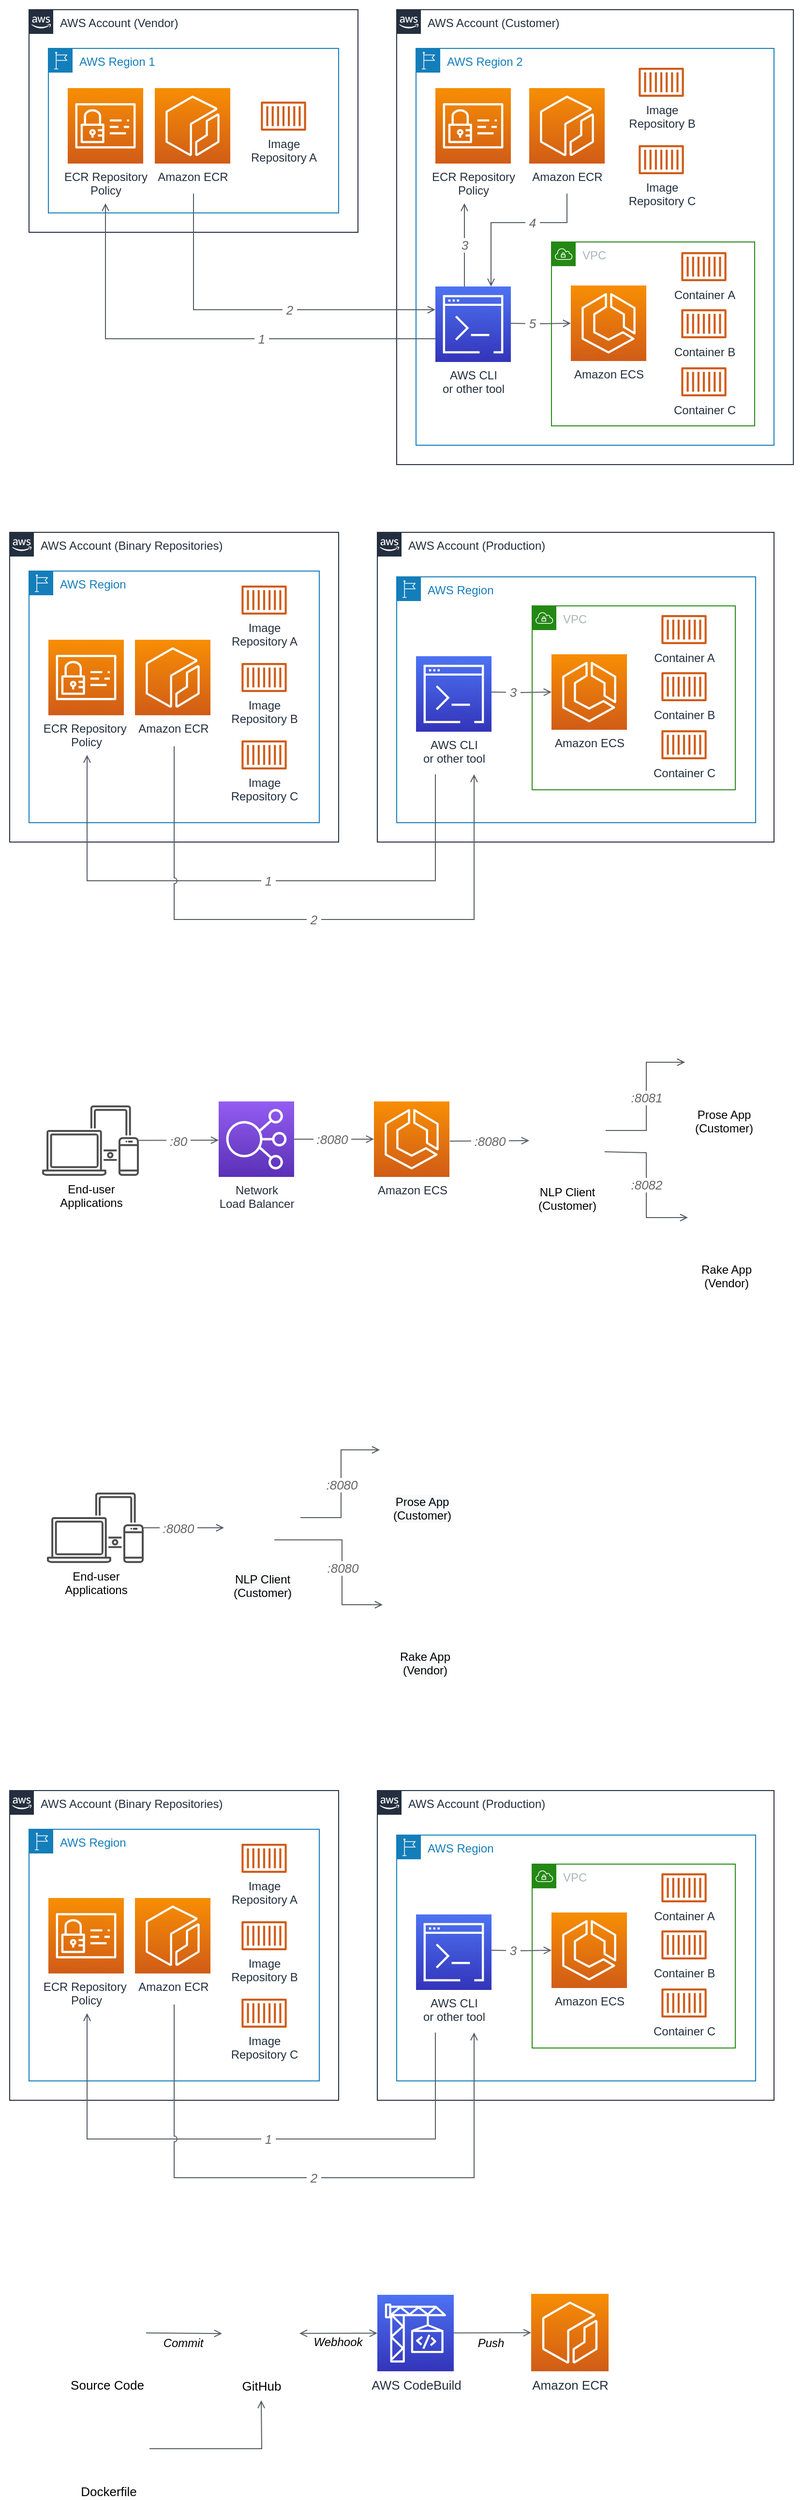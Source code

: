 <mxfile version="12.1.9" type="github" pages="1">
  <diagram id="R_3jS2ZoELMMdS4u4bHU" name="Page-1">
    <mxGraphModel dx="932" dy="609" grid="1" gridSize="10" guides="1" tooltips="1" connect="1" arrows="1" fold="1" page="1" pageScale="1" pageWidth="850" pageHeight="1100" math="0" shadow="0">
      <root>
        <mxCell id="0"/>
        <mxCell id="1" parent="0"/>
        <mxCell id="wGE7x2msAMP5GoDA-X3O-2" value="" style="rounded=0;whiteSpace=wrap;html=1;strokeColor=none;" parent="1" vertex="1">
          <mxGeometry x="54" y="1480" width="441" height="290" as="geometry"/>
        </mxCell>
        <mxCell id="wGE7x2msAMP5GoDA-X3O-16" value="&lt;span style=&quot;background-color: rgb(248 , 249 , 250)&quot;&gt;Prose App&lt;/span&gt;&lt;br style=&quot;padding: 0px ; margin: 0px ; background-color: rgb(248 , 249 , 250)&quot;&gt;&lt;span style=&quot;background-color: rgb(248 , 249 , 250)&quot;&gt;(Customer)&lt;/span&gt;" style="shape=image;html=1;verticalAlign=top;verticalLabelPosition=bottom;labelBackgroundColor=#ffffff;imageAspect=0;aspect=fixed;image=https://cdn4.iconfinder.com/data/icons/logos-and-brands/512/97_Docker_logo_logos-128.png" parent="1" vertex="1">
          <mxGeometry x="400.5" y="1478" width="90" height="90" as="geometry"/>
        </mxCell>
        <mxCell id="wGE7x2msAMP5GoDA-X3O-17" value="&lt;span style=&quot;background-color: rgb(248 , 249 , 250)&quot;&gt;Rake App&lt;/span&gt;&lt;br style=&quot;padding: 0px ; margin: 0px ; background-color: rgb(248 , 249 , 250)&quot;&gt;&lt;span style=&quot;background-color: rgb(248 , 249 , 250)&quot;&gt;(Vendor)&lt;/span&gt;" style="shape=image;html=1;verticalAlign=top;verticalLabelPosition=bottom;labelBackgroundColor=#ffffff;imageAspect=0;aspect=fixed;image=https://cdn4.iconfinder.com/data/icons/logos-and-brands/512/97_Docker_logo_logos-128.png" parent="1" vertex="1">
          <mxGeometry x="403.5" y="1638" width="90" height="90" as="geometry"/>
        </mxCell>
        <mxCell id="CuYU8UTOywDD641evy3M-4" value="" style="rounded=0;whiteSpace=wrap;html=1;strokeColor=none;" parent="1" vertex="1">
          <mxGeometry x="10" y="570" width="810" height="420" as="geometry"/>
        </mxCell>
        <mxCell id="dBPFH3CyM3iplm8_HaV5-1" value="AWS Account (Production)" style="points=[[0,0],[0.25,0],[0.5,0],[0.75,0],[1,0],[1,0.25],[1,0.5],[1,0.75],[1,1],[0.75,1],[0.5,1],[0.25,1],[0,1],[0,0.75],[0,0.5],[0,0.25]];outlineConnect=0;gradientColor=none;html=1;whiteSpace=wrap;fontSize=12;fontStyle=0;shape=mxgraph.aws4.group;grIcon=mxgraph.aws4.group_aws_cloud_alt;strokeColor=#232F3E;fillColor=none;verticalAlign=top;align=left;spacingLeft=30;fontColor=#232F3E;dashed=0;" parent="1" vertex="1">
          <mxGeometry x="400" y="580" width="410" height="320" as="geometry"/>
        </mxCell>
        <mxCell id="FWOFpeMmau_UyYtUf4DY-2" value="AWS Region" style="points=[[0,0],[0.25,0],[0.5,0],[0.75,0],[1,0],[1,0.25],[1,0.5],[1,0.75],[1,1],[0.75,1],[0.5,1],[0.25,1],[0,1],[0,0.75],[0,0.5],[0,0.25]];outlineConnect=0;gradientColor=none;html=1;whiteSpace=wrap;fontSize=12;fontStyle=0;shape=mxgraph.aws4.group;grIcon=mxgraph.aws4.group_region;strokeColor=#147EBA;fillColor=none;verticalAlign=top;align=left;spacingLeft=30;fontColor=#147EBA;dashed=0;" parent="1" vertex="1">
          <mxGeometry x="420" y="626" width="371" height="254" as="geometry"/>
        </mxCell>
        <mxCell id="1mgu3LqUCHgCsa3aqwwW-8" value="" style="rounded=0;whiteSpace=wrap;html=1;strokeColor=none;" parent="1" vertex="1">
          <mxGeometry x="49" y="1080" width="761" height="290" as="geometry"/>
        </mxCell>
        <mxCell id="CuYU8UTOywDD641evy3M-3" value="" style="rounded=0;whiteSpace=wrap;html=1;strokeColor=none;" parent="1" vertex="1">
          <mxGeometry x="30" y="30" width="810" height="490" as="geometry"/>
        </mxCell>
        <mxCell id="dBPFH3CyM3iplm8_HaV5-3" value="AWS Account (Binary Repositories)" style="points=[[0,0],[0.25,0],[0.5,0],[0.75,0],[1,0],[1,0.25],[1,0.5],[1,0.75],[1,1],[0.75,1],[0.5,1],[0.25,1],[0,1],[0,0.75],[0,0.5],[0,0.25]];outlineConnect=0;gradientColor=none;html=1;whiteSpace=wrap;fontSize=12;fontStyle=0;shape=mxgraph.aws4.group;grIcon=mxgraph.aws4.group_aws_cloud_alt;strokeColor=#232F3E;fillColor=none;verticalAlign=top;align=left;spacingLeft=30;fontColor=#232F3E;dashed=0;" parent="1" vertex="1">
          <mxGeometry x="20" y="580" width="340" height="320" as="geometry"/>
        </mxCell>
        <mxCell id="FWOFpeMmau_UyYtUf4DY-1" value="AWS Region" style="points=[[0,0],[0.25,0],[0.5,0],[0.75,0],[1,0],[1,0.25],[1,0.5],[1,0.75],[1,1],[0.75,1],[0.5,1],[0.25,1],[0,1],[0,0.75],[0,0.5],[0,0.25]];outlineConnect=0;gradientColor=none;html=1;whiteSpace=wrap;fontSize=12;fontStyle=0;shape=mxgraph.aws4.group;grIcon=mxgraph.aws4.group_region;strokeColor=#147EBA;fillColor=none;verticalAlign=top;align=left;spacingLeft=30;fontColor=#147EBA;dashed=0;" parent="1" vertex="1">
          <mxGeometry x="40" y="620" width="300" height="260" as="geometry"/>
        </mxCell>
        <mxCell id="owTj0nQ-ClxknzkhUprJ-10" value="AWS Account (Customer)" style="points=[[0,0],[0.25,0],[0.5,0],[0.75,0],[1,0],[1,0.25],[1,0.5],[1,0.75],[1,1],[0.75,1],[0.5,1],[0.25,1],[0,1],[0,0.75],[0,0.5],[0,0.25]];outlineConnect=0;gradientColor=none;html=1;whiteSpace=wrap;fontSize=12;fontStyle=0;shape=mxgraph.aws4.group;grIcon=mxgraph.aws4.group_aws_cloud_alt;strokeColor=#232F3E;fillColor=none;verticalAlign=top;align=left;spacingLeft=30;fontColor=#232F3E;dashed=0;" parent="1" vertex="1">
          <mxGeometry x="420" y="40" width="410" height="470" as="geometry"/>
        </mxCell>
        <mxCell id="owTj0nQ-ClxknzkhUprJ-3" value="AWS Account (Vendor)" style="points=[[0,0],[0.25,0],[0.5,0],[0.75,0],[1,0],[1,0.25],[1,0.5],[1,0.75],[1,1],[0.75,1],[0.5,1],[0.25,1],[0,1],[0,0.75],[0,0.5],[0,0.25]];outlineConnect=0;gradientColor=none;html=1;whiteSpace=wrap;fontSize=12;fontStyle=0;shape=mxgraph.aws4.group;grIcon=mxgraph.aws4.group_aws_cloud_alt;strokeColor=#232F3E;fillColor=none;verticalAlign=top;align=left;spacingLeft=30;fontColor=#232F3E;dashed=0;" parent="1" vertex="1">
          <mxGeometry x="40" y="40" width="340" height="230" as="geometry"/>
        </mxCell>
        <mxCell id="2xBf_S5dhK4KMrF_vTI4-1" value="AWS Region 2" style="points=[[0,0],[0.25,0],[0.5,0],[0.75,0],[1,0],[1,0.25],[1,0.5],[1,0.75],[1,1],[0.75,1],[0.5,1],[0.25,1],[0,1],[0,0.75],[0,0.5],[0,0.25]];outlineConnect=0;gradientColor=none;html=1;whiteSpace=wrap;fontSize=12;fontStyle=0;shape=mxgraph.aws4.group;grIcon=mxgraph.aws4.group_region;strokeColor=#147EBA;fillColor=none;verticalAlign=top;align=left;spacingLeft=30;fontColor=#147EBA;dashed=0;" parent="1" vertex="1">
          <mxGeometry x="440" y="80" width="370" height="410" as="geometry"/>
        </mxCell>
        <mxCell id="2xBf_S5dhK4KMrF_vTI4-2" value="AWS Region 1" style="points=[[0,0],[0.25,0],[0.5,0],[0.75,0],[1,0],[1,0.25],[1,0.5],[1,0.75],[1,1],[0.75,1],[0.5,1],[0.25,1],[0,1],[0,0.75],[0,0.5],[0,0.25]];outlineConnect=0;gradientColor=none;html=1;whiteSpace=wrap;fontSize=12;fontStyle=0;shape=mxgraph.aws4.group;grIcon=mxgraph.aws4.group_region;strokeColor=#147EBA;fillColor=none;verticalAlign=top;align=left;spacingLeft=30;fontColor=#147EBA;dashed=0;" parent="1" vertex="1">
          <mxGeometry x="60" y="80" width="300" height="170" as="geometry"/>
        </mxCell>
        <mxCell id="owTj0nQ-ClxknzkhUprJ-40" value="VPC" style="points=[[0,0],[0.25,0],[0.5,0],[0.75,0],[1,0],[1,0.25],[1,0.5],[1,0.75],[1,1],[0.75,1],[0.5,1],[0.25,1],[0,1],[0,0.75],[0,0.5],[0,0.25]];outlineConnect=0;gradientColor=none;html=1;whiteSpace=wrap;fontSize=12;fontStyle=0;shape=mxgraph.aws4.group;grIcon=mxgraph.aws4.group_vpc;strokeColor=#248814;fillColor=none;verticalAlign=top;align=left;spacingLeft=30;fontColor=#AAB7B8;dashed=0;" parent="1" vertex="1">
          <mxGeometry x="580" y="280" width="210" height="190" as="geometry"/>
        </mxCell>
        <mxCell id="owTj0nQ-ClxknzkhUprJ-9" value="Amazon ECR" style="outlineConnect=0;fontColor=#232F3E;gradientColor=#F78E04;gradientDirection=north;fillColor=#D05C17;strokeColor=#ffffff;dashed=0;verticalLabelPosition=bottom;verticalAlign=top;align=center;html=1;fontSize=12;fontStyle=0;aspect=fixed;shape=mxgraph.aws4.resourceIcon;resIcon=mxgraph.aws4.ecr;" parent="1" vertex="1">
          <mxGeometry x="170" y="121" width="78" height="78" as="geometry"/>
        </mxCell>
        <mxCell id="owTj0nQ-ClxknzkhUprJ-11" value="Amazon ECR" style="outlineConnect=0;fontColor=#232F3E;gradientColor=#F78E04;gradientDirection=north;fillColor=#D05C17;strokeColor=#ffffff;dashed=0;verticalLabelPosition=bottom;verticalAlign=top;align=center;html=1;fontSize=12;fontStyle=0;aspect=fixed;shape=mxgraph.aws4.resourceIcon;resIcon=mxgraph.aws4.ecr;" parent="1" vertex="1">
          <mxGeometry x="557" y="121" width="78" height="78" as="geometry"/>
        </mxCell>
        <mxCell id="owTj0nQ-ClxknzkhUprJ-25" value="&amp;nbsp;2&amp;nbsp;" style="edgeStyle=orthogonalEdgeStyle;rounded=0;orthogonalLoop=1;jettySize=auto;html=1;strokeColor=#545B64;endFill=0;endArrow=open;startArrow=none;fontSize=13;fontStyle=2;fontColor=#666666;" parent="1" target="1mgu3LqUCHgCsa3aqwwW-10" edge="1">
          <mxGeometry x="0.185" relative="1" as="geometry">
            <mxPoint x="210" y="230" as="sourcePoint"/>
            <mxPoint x="460" y="330" as="targetPoint"/>
            <Array as="points">
              <mxPoint x="210" y="350"/>
            </Array>
            <mxPoint as="offset"/>
          </mxGeometry>
        </mxCell>
        <mxCell id="owTj0nQ-ClxknzkhUprJ-24" value="ECR Repository &lt;br&gt;Policy" style="outlineConnect=0;fontColor=#232F3E;gradientColor=#F78E04;gradientDirection=north;fillColor=#D05C17;strokeColor=#ffffff;dashed=0;verticalLabelPosition=bottom;verticalAlign=top;align=center;html=1;fontSize=12;fontStyle=0;aspect=fixed;shape=mxgraph.aws4.resourceIcon;resIcon=mxgraph.aws4.identity_and_access_management;" parent="1" vertex="1">
          <mxGeometry x="80" y="121" width="78" height="78" as="geometry"/>
        </mxCell>
        <mxCell id="owTj0nQ-ClxknzkhUprJ-33" value="&amp;nbsp;3&amp;nbsp;" style="rounded=0;orthogonalLoop=1;jettySize=auto;html=1;strokeColor=#545B64;endFill=0;endArrow=open;startArrow=none;fontSize=13;fontStyle=2;fontColor=#666666;" parent="1" edge="1">
          <mxGeometry relative="1" as="geometry">
            <mxPoint x="490" y="326" as="sourcePoint"/>
            <mxPoint x="490" y="240" as="targetPoint"/>
          </mxGeometry>
        </mxCell>
        <mxCell id="owTj0nQ-ClxknzkhUprJ-34" value="&lt;span style=&quot;font-size: 13px&quot;&gt;&lt;span style=&quot;font-size: 13px&quot;&gt;&amp;nbsp;5&amp;nbsp;&lt;/span&gt;&lt;/span&gt;" style="edgeStyle=orthogonalEdgeStyle;html=1;endArrow=open;elbow=vertical;startArrow=none;endFill=0;strokeColor=#545B64;rounded=0;fontSize=13;fontStyle=2;fontColor=#666666;" parent="1" target="CuYU8UTOywDD641evy3M-1" edge="1">
          <mxGeometry x="-0.231" width="100" relative="1" as="geometry">
            <mxPoint x="535" y="364" as="sourcePoint"/>
            <mxPoint x="620" y="364" as="targetPoint"/>
            <Array as="points"/>
            <mxPoint as="offset"/>
          </mxGeometry>
        </mxCell>
        <mxCell id="owTj0nQ-ClxknzkhUprJ-38" value="Image&lt;br&gt;Repository B" style="outlineConnect=0;fontColor=#232F3E;gradientColor=none;fillColor=#D05C17;strokeColor=none;dashed=0;verticalLabelPosition=bottom;verticalAlign=top;align=center;html=1;fontSize=12;fontStyle=0;aspect=fixed;pointerEvents=1;shape=mxgraph.aws4.container_1;spacingBottom=0;" parent="1" vertex="1">
          <mxGeometry x="670" y="100" width="47" height="30" as="geometry"/>
        </mxCell>
        <mxCell id="owTj0nQ-ClxknzkhUprJ-41" value="Container&amp;nbsp;A" style="outlineConnect=0;fontColor=#232F3E;gradientColor=none;fillColor=#D05C17;strokeColor=none;dashed=0;verticalLabelPosition=bottom;verticalAlign=top;align=center;html=1;fontSize=12;fontStyle=0;aspect=fixed;pointerEvents=1;shape=mxgraph.aws4.container_1;spacingBottom=0;" parent="1" vertex="1">
          <mxGeometry x="714" y="290.5" width="47" height="30" as="geometry"/>
        </mxCell>
        <mxCell id="owTj0nQ-ClxknzkhUprJ-42" value="Container&amp;nbsp;B" style="outlineConnect=0;fontColor=#232F3E;gradientColor=none;fillColor=#D05C17;strokeColor=none;dashed=0;verticalLabelPosition=bottom;verticalAlign=top;align=center;html=1;fontSize=12;fontStyle=0;aspect=fixed;pointerEvents=1;shape=mxgraph.aws4.container_1;spacingBottom=0;" parent="1" vertex="1">
          <mxGeometry x="714" y="349.5" width="47" height="30" as="geometry"/>
        </mxCell>
        <mxCell id="owTj0nQ-ClxknzkhUprJ-43" value="Image&lt;br&gt;Repository A" style="outlineConnect=0;fontColor=#232F3E;gradientColor=none;fillColor=#D05C17;strokeColor=none;dashed=0;verticalLabelPosition=bottom;verticalAlign=top;align=center;html=1;fontSize=12;fontStyle=0;aspect=fixed;pointerEvents=1;shape=mxgraph.aws4.container_1;spacingBottom=0;" parent="1" vertex="1">
          <mxGeometry x="279.5" y="135" width="47" height="30" as="geometry"/>
        </mxCell>
        <mxCell id="owTj0nQ-ClxknzkhUprJ-46" style="edgeStyle=orthogonalEdgeStyle;rounded=0;orthogonalLoop=1;jettySize=auto;html=1;strokeColor=#545B64;endFill=0;endArrow=open;startArrow=none;fontSize=11;" parent="1" source="1mgu3LqUCHgCsa3aqwwW-10" edge="1">
          <mxGeometry relative="1" as="geometry">
            <mxPoint x="460" y="370" as="sourcePoint"/>
            <mxPoint x="119" y="240" as="targetPoint"/>
            <Array as="points">
              <mxPoint x="119" y="380"/>
            </Array>
          </mxGeometry>
        </mxCell>
        <mxCell id="owTj0nQ-ClxknzkhUprJ-47" value="&amp;nbsp;1&amp;nbsp;" style="text;html=1;resizable=0;points=[];align=center;verticalAlign=middle;labelBackgroundColor=#ffffff;fontSize=13;fontStyle=2;fontColor=#666666;" parent="owTj0nQ-ClxknzkhUprJ-46" vertex="1" connectable="0">
          <mxGeometry x="-0.246" y="1" relative="1" as="geometry">
            <mxPoint x="1" y="-1" as="offset"/>
          </mxGeometry>
        </mxCell>
        <mxCell id="owTj0nQ-ClxknzkhUprJ-58" value="Image&lt;br&gt;Repository C" style="outlineConnect=0;fontColor=#232F3E;gradientColor=none;fillColor=#D05C17;strokeColor=none;dashed=0;verticalLabelPosition=bottom;verticalAlign=top;align=center;html=1;fontSize=12;fontStyle=0;aspect=fixed;pointerEvents=1;shape=mxgraph.aws4.container_1;spacingBottom=0;" parent="1" vertex="1">
          <mxGeometry x="670" y="180" width="47" height="30" as="geometry"/>
        </mxCell>
        <mxCell id="owTj0nQ-ClxknzkhUprJ-59" value="Container&amp;nbsp;C" style="outlineConnect=0;fontColor=#232F3E;gradientColor=none;fillColor=#D05C17;strokeColor=none;dashed=0;verticalLabelPosition=bottom;verticalAlign=top;align=center;html=1;fontSize=12;fontStyle=0;aspect=fixed;pointerEvents=1;shape=mxgraph.aws4.container_1;spacingBottom=0;" parent="1" vertex="1">
          <mxGeometry x="714" y="409.5" width="47" height="30" as="geometry"/>
        </mxCell>
        <mxCell id="dBPFH3CyM3iplm8_HaV5-2" value="VPC" style="points=[[0,0],[0.25,0],[0.5,0],[0.75,0],[1,0],[1,0.25],[1,0.5],[1,0.75],[1,1],[0.75,1],[0.5,1],[0.25,1],[0,1],[0,0.75],[0,0.5],[0,0.25]];outlineConnect=0;gradientColor=none;html=1;whiteSpace=wrap;fontSize=12;fontStyle=0;shape=mxgraph.aws4.group;grIcon=mxgraph.aws4.group_vpc;strokeColor=#248814;fillColor=none;verticalAlign=top;align=left;spacingLeft=30;fontColor=#AAB7B8;dashed=0;" parent="1" vertex="1">
          <mxGeometry x="560" y="656" width="210" height="190" as="geometry"/>
        </mxCell>
        <mxCell id="dBPFH3CyM3iplm8_HaV5-9" value="ECR Repository&amp;nbsp;&lt;br&gt;Policy" style="outlineConnect=0;fontColor=#232F3E;gradientColor=#F78E04;gradientDirection=north;fillColor=#D05C17;strokeColor=#ffffff;dashed=0;verticalLabelPosition=bottom;verticalAlign=top;align=center;html=1;fontSize=12;fontStyle=0;aspect=fixed;shape=mxgraph.aws4.resourceIcon;resIcon=mxgraph.aws4.identity_and_access_management;" parent="1" vertex="1">
          <mxGeometry x="60" y="691" width="78" height="78" as="geometry"/>
        </mxCell>
        <mxCell id="dBPFH3CyM3iplm8_HaV5-11" value="&lt;span style=&quot;font-size: 13px;&quot;&gt;&lt;span style=&quot;font-size: 13px;&quot;&gt;&amp;nbsp;3&amp;nbsp;&lt;/span&gt;&lt;/span&gt;" style="edgeStyle=orthogonalEdgeStyle;html=1;endArrow=open;elbow=vertical;startArrow=none;endFill=0;strokeColor=#545B64;rounded=0;fontColor=#666666;fontSize=13;fontStyle=2" parent="1" target="CuYU8UTOywDD641evy3M-2" edge="1">
          <mxGeometry x="-0.29" width="100" relative="1" as="geometry">
            <mxPoint x="518" y="745" as="sourcePoint"/>
            <mxPoint x="600" y="745" as="targetPoint"/>
            <Array as="points"/>
            <mxPoint as="offset"/>
          </mxGeometry>
        </mxCell>
        <mxCell id="dBPFH3CyM3iplm8_HaV5-13" value="Container A" style="outlineConnect=0;fontColor=#232F3E;gradientColor=none;fillColor=#D05C17;strokeColor=none;dashed=0;verticalLabelPosition=bottom;verticalAlign=top;align=center;html=1;fontSize=12;fontStyle=0;aspect=fixed;pointerEvents=1;shape=mxgraph.aws4.container_1;spacingBottom=0;" parent="1" vertex="1">
          <mxGeometry x="693.5" y="665.5" width="47" height="30" as="geometry"/>
        </mxCell>
        <mxCell id="dBPFH3CyM3iplm8_HaV5-14" value="Container&amp;nbsp;B" style="outlineConnect=0;fontColor=#232F3E;gradientColor=none;fillColor=#D05C17;strokeColor=none;dashed=0;verticalLabelPosition=bottom;verticalAlign=top;align=center;html=1;fontSize=12;fontStyle=0;aspect=fixed;pointerEvents=1;shape=mxgraph.aws4.container_1;spacingBottom=0;" parent="1" vertex="1">
          <mxGeometry x="693.5" y="724.5" width="47" height="30" as="geometry"/>
        </mxCell>
        <mxCell id="dBPFH3CyM3iplm8_HaV5-16" style="edgeStyle=orthogonalEdgeStyle;rounded=0;orthogonalLoop=1;jettySize=auto;html=1;strokeColor=#545B64;endFill=0;endArrow=open;startArrow=none;fontSize=11;" parent="1" edge="1">
          <mxGeometry relative="1" as="geometry">
            <mxPoint x="460" y="830" as="sourcePoint"/>
            <mxPoint x="100" y="810" as="targetPoint"/>
            <Array as="points">
              <mxPoint x="460" y="940"/>
              <mxPoint x="100" y="940"/>
            </Array>
          </mxGeometry>
        </mxCell>
        <mxCell id="dBPFH3CyM3iplm8_HaV5-17" value="&amp;nbsp;1&amp;nbsp;" style="text;html=1;resizable=0;points=[];align=center;verticalAlign=middle;labelBackgroundColor=#ffffff;fontSize=13;fontStyle=2;fontColor=#666666;" parent="dBPFH3CyM3iplm8_HaV5-16" vertex="1" connectable="0">
          <mxGeometry x="-0.246" y="1" relative="1" as="geometry">
            <mxPoint x="-57" y="-1" as="offset"/>
          </mxGeometry>
        </mxCell>
        <mxCell id="dBPFH3CyM3iplm8_HaV5-21" value="Container&amp;nbsp;C" style="outlineConnect=0;fontColor=#232F3E;gradientColor=none;fillColor=#D05C17;strokeColor=none;dashed=0;verticalLabelPosition=bottom;verticalAlign=top;align=center;html=1;fontSize=12;fontStyle=0;aspect=fixed;pointerEvents=1;shape=mxgraph.aws4.container_1;spacingBottom=0;" parent="1" vertex="1">
          <mxGeometry x="693.5" y="784.5" width="47" height="30" as="geometry"/>
        </mxCell>
        <mxCell id="dBPFH3CyM3iplm8_HaV5-22" value="Amazon ECR" style="outlineConnect=0;fontColor=#232F3E;gradientColor=#F78E04;gradientDirection=north;fillColor=#D05C17;strokeColor=#ffffff;dashed=0;verticalLabelPosition=bottom;verticalAlign=top;align=center;html=1;fontSize=12;fontStyle=0;aspect=fixed;shape=mxgraph.aws4.resourceIcon;resIcon=mxgraph.aws4.ecr;" parent="1" vertex="1">
          <mxGeometry x="149.5" y="691" width="78" height="78" as="geometry"/>
        </mxCell>
        <mxCell id="dBPFH3CyM3iplm8_HaV5-23" value="Image&lt;br&gt;Repository A" style="outlineConnect=0;fontColor=#232F3E;gradientColor=none;fillColor=#D05C17;strokeColor=none;dashed=0;verticalLabelPosition=bottom;verticalAlign=top;align=center;html=1;fontSize=12;fontStyle=0;aspect=fixed;pointerEvents=1;shape=mxgraph.aws4.container_1;spacingBottom=0;" parent="1" vertex="1">
          <mxGeometry x="259.5" y="635" width="47" height="30" as="geometry"/>
        </mxCell>
        <mxCell id="dBPFH3CyM3iplm8_HaV5-24" value="Image&lt;br&gt;Repository B" style="outlineConnect=0;fontColor=#232F3E;gradientColor=none;fillColor=#D05C17;strokeColor=none;dashed=0;verticalLabelPosition=bottom;verticalAlign=top;align=center;html=1;fontSize=12;fontStyle=0;aspect=fixed;pointerEvents=1;shape=mxgraph.aws4.container_1;spacingBottom=0;" parent="1" vertex="1">
          <mxGeometry x="259.5" y="715" width="47" height="30" as="geometry"/>
        </mxCell>
        <mxCell id="dBPFH3CyM3iplm8_HaV5-25" value="Image&lt;br&gt;Repository C" style="outlineConnect=0;fontColor=#232F3E;gradientColor=none;fillColor=#D05C17;strokeColor=none;dashed=0;verticalLabelPosition=bottom;verticalAlign=top;align=center;html=1;fontSize=12;fontStyle=0;aspect=fixed;pointerEvents=1;shape=mxgraph.aws4.container_1;spacingBottom=0;" parent="1" vertex="1">
          <mxGeometry x="259.5" y="795" width="47" height="30" as="geometry"/>
        </mxCell>
        <mxCell id="dBPFH3CyM3iplm8_HaV5-7" value="&amp;nbsp;2&amp;nbsp;" style="edgeStyle=orthogonalEdgeStyle;rounded=0;orthogonalLoop=1;jettySize=auto;html=1;strokeColor=#545B64;endFill=0;endArrow=open;startArrow=none;fontSize=13;jumpStyle=arc;fontStyle=2;fontColor=#666666;" parent="1" edge="1">
          <mxGeometry x="0.01" relative="1" as="geometry">
            <mxPoint x="190" y="801" as="sourcePoint"/>
            <mxPoint x="500" y="830" as="targetPoint"/>
            <Array as="points">
              <mxPoint x="190" y="980"/>
              <mxPoint x="500" y="980"/>
            </Array>
            <mxPoint as="offset"/>
          </mxGeometry>
        </mxCell>
        <mxCell id="CuYU8UTOywDD641evy3M-1" value="Amazon ECS" style="outlineConnect=0;fontColor=#232F3E;gradientColor=#F78E04;gradientDirection=north;fillColor=#D05C17;strokeColor=#ffffff;dashed=0;verticalLabelPosition=bottom;verticalAlign=top;align=center;html=1;fontSize=12;fontStyle=0;aspect=fixed;shape=mxgraph.aws4.resourceIcon;resIcon=mxgraph.aws4.ecs;" parent="1" vertex="1">
          <mxGeometry x="600" y="325" width="78" height="78" as="geometry"/>
        </mxCell>
        <mxCell id="CuYU8UTOywDD641evy3M-2" value="Amazon ECS" style="outlineConnect=0;fontColor=#232F3E;gradientColor=#F78E04;gradientDirection=north;fillColor=#D05C17;strokeColor=#ffffff;dashed=0;verticalLabelPosition=bottom;verticalAlign=top;align=center;html=1;fontSize=12;fontStyle=0;aspect=fixed;shape=mxgraph.aws4.resourceIcon;resIcon=mxgraph.aws4.ecs;" parent="1" vertex="1">
          <mxGeometry x="580" y="706" width="78" height="78" as="geometry"/>
        </mxCell>
        <mxCell id="1mgu3LqUCHgCsa3aqwwW-5" value=":8081" style="edgeStyle=orthogonalEdgeStyle;rounded=0;orthogonalLoop=1;jettySize=auto;html=1;entryX=0;entryY=0.5;entryDx=0;entryDy=0;fontSize=13;fontColor=#666666;fontStyle=2;strokeColor=#545B64;endFill=0;endArrow=open;startArrow=none;" parent="1" source="1mgu3LqUCHgCsa3aqwwW-1" target="1mgu3LqUCHgCsa3aqwwW-3" edge="1">
          <mxGeometry relative="1" as="geometry">
            <mxPoint x="641" y="1198" as="sourcePoint"/>
            <Array as="points">
              <mxPoint x="678" y="1198"/>
              <mxPoint x="678" y="1128"/>
            </Array>
          </mxGeometry>
        </mxCell>
        <mxCell id="1mgu3LqUCHgCsa3aqwwW-6" value=":8082" style="edgeStyle=orthogonalEdgeStyle;rounded=0;orthogonalLoop=1;jettySize=auto;html=1;entryX=0;entryY=0.5;entryDx=0;entryDy=0;fontSize=13;fontColor=#666666;fontStyle=2;strokeColor=#545B64;endFill=0;endArrow=open;startArrow=none;exitX=0.987;exitY=0.646;exitDx=0;exitDy=0;exitPerimeter=0;" parent="1" source="1mgu3LqUCHgCsa3aqwwW-1" target="1mgu3LqUCHgCsa3aqwwW-4" edge="1">
          <mxGeometry relative="1" as="geometry">
            <mxPoint x="628" y="1231" as="sourcePoint"/>
            <Array as="points">
              <mxPoint x="635" y="1221"/>
              <mxPoint x="678" y="1221"/>
              <mxPoint x="678" y="1288"/>
            </Array>
          </mxGeometry>
        </mxCell>
        <mxCell id="1mgu3LqUCHgCsa3aqwwW-1" value="NLP Client&#xa;(Customer)" style="shape=image;imageAspect=0;aspect=fixed;verticalLabelPosition=bottom;verticalAlign=top;image=https://pbs.twimg.com/profile_images/1142154201444823041/O6AczwfV.png;fontStyle=0" parent="1" vertex="1">
          <mxGeometry x="557" y="1169" width="79" height="79" as="geometry"/>
        </mxCell>
        <mxCell id="1mgu3LqUCHgCsa3aqwwW-3" value="Prose App&#xa;(Customer)" style="shape=image;imageAspect=0;aspect=fixed;verticalLabelPosition=bottom;verticalAlign=top;image=https://pbs.twimg.com/profile_images/1142154201444823041/O6AczwfV.png;fontStyle=0" parent="1" vertex="1">
          <mxGeometry x="718" y="1087" width="81" height="81" as="geometry"/>
        </mxCell>
        <mxCell id="1mgu3LqUCHgCsa3aqwwW-4" value="Rake App&#xa;(Vendor)" style="shape=image;imageAspect=0;aspect=fixed;verticalLabelPosition=bottom;verticalAlign=top;image=https://pbs.twimg.com/profile_images/1142154201444823041/O6AczwfV.png;fontStyle=0" parent="1" vertex="1">
          <mxGeometry x="721" y="1248" width="80" height="80" as="geometry"/>
        </mxCell>
        <mxCell id="1mgu3LqUCHgCsa3aqwwW-9" value="AWS CLI &lt;br&gt;or other tool" style="outlineConnect=0;fontColor=#232F3E;gradientColor=#4D72F3;gradientDirection=north;fillColor=#3334B9;strokeColor=#ffffff;dashed=0;verticalLabelPosition=bottom;verticalAlign=top;align=center;html=1;fontSize=12;fontStyle=0;aspect=fixed;shape=mxgraph.aws4.resourceIcon;resIcon=mxgraph.aws4.command_line_interface;" parent="1" vertex="1">
          <mxGeometry x="440" y="708" width="78" height="78" as="geometry"/>
        </mxCell>
        <mxCell id="1mgu3LqUCHgCsa3aqwwW-10" value="AWS CLI &lt;br&gt;or other tool" style="outlineConnect=0;fontColor=#232F3E;gradientColor=#4D72F3;gradientDirection=north;fillColor=#3334B9;strokeColor=#ffffff;dashed=0;verticalLabelPosition=bottom;verticalAlign=top;align=center;html=1;fontSize=12;fontStyle=0;aspect=fixed;shape=mxgraph.aws4.resourceIcon;resIcon=mxgraph.aws4.command_line_interface;" parent="1" vertex="1">
          <mxGeometry x="460" y="326" width="78" height="78" as="geometry"/>
        </mxCell>
        <mxCell id="GRQDnbNCHheDlcX2vijt-2" style="rounded=0;orthogonalLoop=1;jettySize=auto;html=1;fontSize=13;fontColor=#666666;fontStyle=2;strokeColor=#545B64;endFill=0;endArrow=open;startArrow=none;" parent="1" source="GRQDnbNCHheDlcX2vijt-1" target="m5KFboodZxEJs2Bsc7D_-1" edge="1">
          <mxGeometry relative="1" as="geometry">
            <mxPoint x="367" y="1209" as="targetPoint"/>
          </mxGeometry>
        </mxCell>
        <mxCell id="eR08tAdOPXdmzdPCYpiu-2" value="&amp;nbsp;:8080&amp;nbsp;" style="text;html=1;resizable=0;points=[];align=center;verticalAlign=middle;labelBackgroundColor=#ffffff;fontStyle=2;fontSize=13;fontColor=#666666;" parent="GRQDnbNCHheDlcX2vijt-2" vertex="1" connectable="0">
          <mxGeometry x="-0.054" relative="1" as="geometry">
            <mxPoint as="offset"/>
          </mxGeometry>
        </mxCell>
        <mxCell id="GRQDnbNCHheDlcX2vijt-1" value="Network &lt;br&gt;Load Balancer" style="outlineConnect=0;fontColor=#232F3E;gradientColor=#945DF2;gradientDirection=north;fillColor=#5A30B5;strokeColor=#ffffff;dashed=0;verticalLabelPosition=bottom;verticalAlign=top;align=center;html=1;fontSize=12;fontStyle=0;aspect=fixed;shape=mxgraph.aws4.resourceIcon;resIcon=mxgraph.aws4.elastic_load_balancing;" parent="1" vertex="1">
          <mxGeometry x="236" y="1168" width="78" height="78" as="geometry"/>
        </mxCell>
        <mxCell id="m5KFboodZxEJs2Bsc7D_-1" value="Amazon ECS" style="outlineConnect=0;fontColor=#232F3E;gradientColor=#F78E04;gradientDirection=north;fillColor=#D05C17;strokeColor=#ffffff;dashed=0;verticalLabelPosition=bottom;verticalAlign=top;align=center;html=1;fontSize=12;fontStyle=0;aspect=fixed;shape=mxgraph.aws4.resourceIcon;resIcon=mxgraph.aws4.ecs;" parent="1" vertex="1">
          <mxGeometry x="396.5" y="1168" width="78" height="78" as="geometry"/>
        </mxCell>
        <mxCell id="m5KFboodZxEJs2Bsc7D_-2" value="&amp;nbsp;:8080&amp;nbsp;" style="rounded=0;orthogonalLoop=1;jettySize=auto;html=1;fontSize=13;fontColor=#666666;fontStyle=2;strokeColor=#545B64;endFill=0;endArrow=open;startArrow=none;entryX=0;entryY=0.5;entryDx=0;entryDy=0;" parent="1" target="1mgu3LqUCHgCsa3aqwwW-1" edge="1">
          <mxGeometry relative="1" as="geometry">
            <mxPoint x="475" y="1209" as="sourcePoint"/>
            <mxPoint x="406.5" y="1217" as="targetPoint"/>
          </mxGeometry>
        </mxCell>
        <mxCell id="m5KFboodZxEJs2Bsc7D_-3" style="rounded=0;orthogonalLoop=1;jettySize=auto;html=1;fontSize=13;fontColor=#666666;fontStyle=2;strokeColor=#545B64;endFill=0;endArrow=open;startArrow=none;" parent="1" source="m5KFboodZxEJs2Bsc7D_-11" edge="1">
          <mxGeometry relative="1" as="geometry">
            <mxPoint x="197" y="1208" as="sourcePoint"/>
            <mxPoint x="236" y="1208" as="targetPoint"/>
          </mxGeometry>
        </mxCell>
        <mxCell id="eR08tAdOPXdmzdPCYpiu-1" value="&lt;font color=&quot;#666666&quot;&gt;&amp;nbsp;:80&amp;nbsp;&lt;/font&gt;" style="text;html=1;resizable=0;points=[];align=center;verticalAlign=middle;labelBackgroundColor=#ffffff;fontStyle=2;fontSize=13;" parent="m5KFboodZxEJs2Bsc7D_-3" vertex="1" connectable="0">
          <mxGeometry x="-0.018" y="-1" relative="1" as="geometry">
            <mxPoint as="offset"/>
          </mxGeometry>
        </mxCell>
        <mxCell id="m5KFboodZxEJs2Bsc7D_-11" value="End-user &lt;br&gt;Applications" style="outlineConnect=0;gradientColor=none;fontColor=#000000;strokeColor=none;fillColor=#4D4D4D;dashed=0;verticalLabelPosition=bottom;verticalAlign=top;align=center;html=1;fontSize=12;fontStyle=0;aspect=fixed;shape=mxgraph.aws4.illustration_devices;pointerEvents=1" parent="1" vertex="1">
          <mxGeometry x="53.5" y="1172" width="100" height="73" as="geometry"/>
        </mxCell>
        <mxCell id="m5KFboodZxEJs2Bsc7D_-16" value="ECR Repository &lt;br&gt;Policy" style="outlineConnect=0;fontColor=#232F3E;gradientColor=#F78E04;gradientDirection=north;fillColor=#D05C17;strokeColor=#ffffff;dashed=0;verticalLabelPosition=bottom;verticalAlign=top;align=center;html=1;fontSize=12;fontStyle=0;aspect=fixed;shape=mxgraph.aws4.resourceIcon;resIcon=mxgraph.aws4.identity_and_access_management;" parent="1" vertex="1">
          <mxGeometry x="460" y="121" width="78" height="78" as="geometry"/>
        </mxCell>
        <mxCell id="m5KFboodZxEJs2Bsc7D_-17" value="&amp;nbsp;4&amp;nbsp;" style="rounded=0;orthogonalLoop=1;jettySize=auto;html=1;strokeColor=#545B64;endFill=0;endArrow=open;startArrow=none;fontSize=13;fontStyle=2;fontColor=#666666;edgeStyle=orthogonalEdgeStyle;" parent="1" edge="1">
          <mxGeometry x="-0.241" relative="1" as="geometry">
            <mxPoint x="596" y="230" as="sourcePoint"/>
            <mxPoint x="517.5" y="326" as="targetPoint"/>
            <Array as="points">
              <mxPoint x="596" y="260"/>
              <mxPoint x="518" y="260"/>
            </Array>
            <mxPoint as="offset"/>
          </mxGeometry>
        </mxCell>
        <mxCell id="wGE7x2msAMP5GoDA-X3O-3" value=":8080" style="edgeStyle=orthogonalEdgeStyle;rounded=0;orthogonalLoop=1;jettySize=auto;html=1;entryX=0;entryY=0.5;entryDx=0;entryDy=0;fontSize=13;fontColor=#666666;fontStyle=2;strokeColor=#545B64;endFill=0;endArrow=open;startArrow=none;" parent="1" edge="1">
          <mxGeometry relative="1" as="geometry">
            <mxPoint x="320.5" y="1598" as="sourcePoint"/>
            <Array as="points">
              <mxPoint x="362.5" y="1598"/>
              <mxPoint x="362.5" y="1528"/>
            </Array>
            <mxPoint x="402.5" y="1528" as="targetPoint"/>
          </mxGeometry>
        </mxCell>
        <mxCell id="wGE7x2msAMP5GoDA-X3O-4" value=":8080" style="edgeStyle=orthogonalEdgeStyle;rounded=0;orthogonalLoop=1;jettySize=auto;html=1;entryX=0;entryY=0.5;entryDx=0;entryDy=0;fontSize=13;fontColor=#666666;fontStyle=2;strokeColor=#545B64;endFill=0;endArrow=open;startArrow=none;exitX=0.639;exitY=0.7;exitDx=0;exitDy=0;exitPerimeter=0;" parent="1" source="wGE7x2msAMP5GoDA-X3O-1" edge="1">
          <mxGeometry x="0.106" relative="1" as="geometry">
            <mxPoint x="319.5" y="1621" as="sourcePoint"/>
            <Array as="points">
              <mxPoint x="363.5" y="1621"/>
              <mxPoint x="363.5" y="1688"/>
            </Array>
            <mxPoint x="405.5" y="1688" as="targetPoint"/>
            <mxPoint as="offset"/>
          </mxGeometry>
        </mxCell>
        <mxCell id="wGE7x2msAMP5GoDA-X3O-12" value="&amp;nbsp;:8080&amp;nbsp;" style="rounded=0;orthogonalLoop=1;jettySize=auto;html=1;fontSize=13;fontColor=#666666;fontStyle=2;strokeColor=#545B64;endFill=0;endArrow=open;startArrow=none;entryX=0;entryY=0.5;entryDx=0;entryDy=0;" parent="1" source="wGE7x2msAMP5GoDA-X3O-15" edge="1">
          <mxGeometry x="-0.157" relative="1" as="geometry">
            <mxPoint x="159.5" y="1609" as="sourcePoint"/>
            <mxPoint x="241.5" y="1608.5" as="targetPoint"/>
            <mxPoint as="offset"/>
          </mxGeometry>
        </mxCell>
        <mxCell id="wGE7x2msAMP5GoDA-X3O-15" value="End-user &lt;br&gt;Applications" style="outlineConnect=0;gradientColor=none;fontColor=#000000;strokeColor=none;fillColor=#4D4D4D;dashed=0;verticalLabelPosition=bottom;verticalAlign=top;align=center;html=1;fontSize=12;fontStyle=0;aspect=fixed;shape=mxgraph.aws4.illustration_devices;pointerEvents=1" parent="1" vertex="1">
          <mxGeometry x="58.5" y="1572" width="100" height="73" as="geometry"/>
        </mxCell>
        <mxCell id="wGE7x2msAMP5GoDA-X3O-1" value="&lt;span style=&quot;background-color: rgb(248 , 249 , 250)&quot;&gt;NLP Client&lt;/span&gt;&lt;br style=&quot;padding: 0px ; margin: 0px ; background-color: rgb(248 , 249 , 250)&quot;&gt;&lt;span style=&quot;background-color: rgb(248 , 249 , 250)&quot;&gt;(Customer)&lt;/span&gt;" style="shape=image;html=1;verticalAlign=top;verticalLabelPosition=bottom;labelBackgroundColor=#ffffff;imageAspect=0;aspect=fixed;image=https://cdn4.iconfinder.com/data/icons/logos-and-brands/512/97_Docker_logo_logos-128.png" parent="1" vertex="1">
          <mxGeometry x="236" y="1558" width="90" height="90" as="geometry"/>
        </mxCell>
        <mxCell id="u8_xLI2GsS02MfjM-tT7-1" value="AWS Account (Production)" style="points=[[0,0],[0.25,0],[0.5,0],[0.75,0],[1,0],[1,0.25],[1,0.5],[1,0.75],[1,1],[0.75,1],[0.5,1],[0.25,1],[0,1],[0,0.75],[0,0.5],[0,0.25]];outlineConnect=0;gradientColor=none;html=1;whiteSpace=wrap;fontSize=12;fontStyle=0;shape=mxgraph.aws4.group;grIcon=mxgraph.aws4.group_aws_cloud_alt;strokeColor=#232F3E;fillColor=none;verticalAlign=top;align=left;spacingLeft=30;fontColor=#232F3E;dashed=0;" vertex="1" parent="1">
          <mxGeometry x="400" y="1880" width="410" height="320" as="geometry"/>
        </mxCell>
        <mxCell id="u8_xLI2GsS02MfjM-tT7-2" value="AWS Region" style="points=[[0,0],[0.25,0],[0.5,0],[0.75,0],[1,0],[1,0.25],[1,0.5],[1,0.75],[1,1],[0.75,1],[0.5,1],[0.25,1],[0,1],[0,0.75],[0,0.5],[0,0.25]];outlineConnect=0;gradientColor=none;html=1;whiteSpace=wrap;fontSize=12;fontStyle=0;shape=mxgraph.aws4.group;grIcon=mxgraph.aws4.group_region;strokeColor=#147EBA;fillColor=none;verticalAlign=top;align=left;spacingLeft=30;fontColor=#147EBA;dashed=0;" vertex="1" parent="1">
          <mxGeometry x="420" y="1926" width="371" height="254" as="geometry"/>
        </mxCell>
        <mxCell id="u8_xLI2GsS02MfjM-tT7-3" value="AWS Account (Binary Repositories)" style="points=[[0,0],[0.25,0],[0.5,0],[0.75,0],[1,0],[1,0.25],[1,0.5],[1,0.75],[1,1],[0.75,1],[0.5,1],[0.25,1],[0,1],[0,0.75],[0,0.5],[0,0.25]];outlineConnect=0;gradientColor=none;html=1;whiteSpace=wrap;fontSize=12;fontStyle=0;shape=mxgraph.aws4.group;grIcon=mxgraph.aws4.group_aws_cloud_alt;strokeColor=#232F3E;fillColor=none;verticalAlign=top;align=left;spacingLeft=30;fontColor=#232F3E;dashed=0;" vertex="1" parent="1">
          <mxGeometry x="20" y="1880" width="340" height="320" as="geometry"/>
        </mxCell>
        <mxCell id="u8_xLI2GsS02MfjM-tT7-4" value="AWS Region" style="points=[[0,0],[0.25,0],[0.5,0],[0.75,0],[1,0],[1,0.25],[1,0.5],[1,0.75],[1,1],[0.75,1],[0.5,1],[0.25,1],[0,1],[0,0.75],[0,0.5],[0,0.25]];outlineConnect=0;gradientColor=none;html=1;whiteSpace=wrap;fontSize=12;fontStyle=0;shape=mxgraph.aws4.group;grIcon=mxgraph.aws4.group_region;strokeColor=#147EBA;fillColor=none;verticalAlign=top;align=left;spacingLeft=30;fontColor=#147EBA;dashed=0;" vertex="1" parent="1">
          <mxGeometry x="40" y="1920" width="300" height="260" as="geometry"/>
        </mxCell>
        <mxCell id="u8_xLI2GsS02MfjM-tT7-5" value="VPC" style="points=[[0,0],[0.25,0],[0.5,0],[0.75,0],[1,0],[1,0.25],[1,0.5],[1,0.75],[1,1],[0.75,1],[0.5,1],[0.25,1],[0,1],[0,0.75],[0,0.5],[0,0.25]];outlineConnect=0;gradientColor=none;html=1;whiteSpace=wrap;fontSize=12;fontStyle=0;shape=mxgraph.aws4.group;grIcon=mxgraph.aws4.group_vpc;strokeColor=#248814;fillColor=none;verticalAlign=top;align=left;spacingLeft=30;fontColor=#AAB7B8;dashed=0;" vertex="1" parent="1">
          <mxGeometry x="560" y="1956" width="210" height="190" as="geometry"/>
        </mxCell>
        <mxCell id="u8_xLI2GsS02MfjM-tT7-6" value="ECR Repository&amp;nbsp;&lt;br&gt;Policy" style="outlineConnect=0;fontColor=#232F3E;gradientColor=#F78E04;gradientDirection=north;fillColor=#D05C17;strokeColor=#ffffff;dashed=0;verticalLabelPosition=bottom;verticalAlign=top;align=center;html=1;fontSize=12;fontStyle=0;aspect=fixed;shape=mxgraph.aws4.resourceIcon;resIcon=mxgraph.aws4.identity_and_access_management;" vertex="1" parent="1">
          <mxGeometry x="60" y="1991" width="78" height="78" as="geometry"/>
        </mxCell>
        <mxCell id="u8_xLI2GsS02MfjM-tT7-7" value="&lt;span style=&quot;font-size: 13px;&quot;&gt;&lt;span style=&quot;font-size: 13px;&quot;&gt;&amp;nbsp;3&amp;nbsp;&lt;/span&gt;&lt;/span&gt;" style="edgeStyle=orthogonalEdgeStyle;html=1;endArrow=open;elbow=vertical;startArrow=none;endFill=0;strokeColor=#545B64;rounded=0;fontColor=#666666;fontSize=13;fontStyle=2" edge="1" parent="1" target="u8_xLI2GsS02MfjM-tT7-18">
          <mxGeometry x="-0.29" width="100" relative="1" as="geometry">
            <mxPoint x="518" y="2045" as="sourcePoint"/>
            <mxPoint x="600" y="2045" as="targetPoint"/>
            <Array as="points"/>
            <mxPoint as="offset"/>
          </mxGeometry>
        </mxCell>
        <mxCell id="u8_xLI2GsS02MfjM-tT7-8" value="Container A" style="outlineConnect=0;fontColor=#232F3E;gradientColor=none;fillColor=#D05C17;strokeColor=none;dashed=0;verticalLabelPosition=bottom;verticalAlign=top;align=center;html=1;fontSize=12;fontStyle=0;aspect=fixed;pointerEvents=1;shape=mxgraph.aws4.container_1;spacingBottom=0;" vertex="1" parent="1">
          <mxGeometry x="693.5" y="1965.5" width="47" height="30" as="geometry"/>
        </mxCell>
        <mxCell id="u8_xLI2GsS02MfjM-tT7-9" value="Container&amp;nbsp;B" style="outlineConnect=0;fontColor=#232F3E;gradientColor=none;fillColor=#D05C17;strokeColor=none;dashed=0;verticalLabelPosition=bottom;verticalAlign=top;align=center;html=1;fontSize=12;fontStyle=0;aspect=fixed;pointerEvents=1;shape=mxgraph.aws4.container_1;spacingBottom=0;" vertex="1" parent="1">
          <mxGeometry x="693.5" y="2024.5" width="47" height="30" as="geometry"/>
        </mxCell>
        <mxCell id="u8_xLI2GsS02MfjM-tT7-10" style="edgeStyle=orthogonalEdgeStyle;rounded=0;orthogonalLoop=1;jettySize=auto;html=1;strokeColor=#545B64;endFill=0;endArrow=open;startArrow=none;fontSize=11;" edge="1" parent="1">
          <mxGeometry relative="1" as="geometry">
            <mxPoint x="460" y="2130" as="sourcePoint"/>
            <mxPoint x="100" y="2110" as="targetPoint"/>
            <Array as="points">
              <mxPoint x="460" y="2240"/>
              <mxPoint x="100" y="2240"/>
            </Array>
          </mxGeometry>
        </mxCell>
        <mxCell id="u8_xLI2GsS02MfjM-tT7-11" value="&amp;nbsp;1&amp;nbsp;" style="text;html=1;resizable=0;points=[];align=center;verticalAlign=middle;labelBackgroundColor=#ffffff;fontSize=13;fontStyle=2;fontColor=#666666;" vertex="1" connectable="0" parent="u8_xLI2GsS02MfjM-tT7-10">
          <mxGeometry x="-0.246" y="1" relative="1" as="geometry">
            <mxPoint x="-57" y="-1" as="offset"/>
          </mxGeometry>
        </mxCell>
        <mxCell id="u8_xLI2GsS02MfjM-tT7-12" value="Container&amp;nbsp;C" style="outlineConnect=0;fontColor=#232F3E;gradientColor=none;fillColor=#D05C17;strokeColor=none;dashed=0;verticalLabelPosition=bottom;verticalAlign=top;align=center;html=1;fontSize=12;fontStyle=0;aspect=fixed;pointerEvents=1;shape=mxgraph.aws4.container_1;spacingBottom=0;" vertex="1" parent="1">
          <mxGeometry x="693.5" y="2084.5" width="47" height="30" as="geometry"/>
        </mxCell>
        <mxCell id="u8_xLI2GsS02MfjM-tT7-13" value="Amazon ECR" style="outlineConnect=0;fontColor=#232F3E;gradientColor=#F78E04;gradientDirection=north;fillColor=#D05C17;strokeColor=#ffffff;dashed=0;verticalLabelPosition=bottom;verticalAlign=top;align=center;html=1;fontSize=12;fontStyle=0;aspect=fixed;shape=mxgraph.aws4.resourceIcon;resIcon=mxgraph.aws4.ecr;" vertex="1" parent="1">
          <mxGeometry x="149.5" y="1991" width="78" height="78" as="geometry"/>
        </mxCell>
        <mxCell id="u8_xLI2GsS02MfjM-tT7-14" value="Image&lt;br&gt;Repository A" style="outlineConnect=0;fontColor=#232F3E;gradientColor=none;fillColor=#D05C17;strokeColor=none;dashed=0;verticalLabelPosition=bottom;verticalAlign=top;align=center;html=1;fontSize=12;fontStyle=0;aspect=fixed;pointerEvents=1;shape=mxgraph.aws4.container_1;spacingBottom=0;" vertex="1" parent="1">
          <mxGeometry x="259.5" y="1935" width="47" height="30" as="geometry"/>
        </mxCell>
        <mxCell id="u8_xLI2GsS02MfjM-tT7-15" value="Image&lt;br&gt;Repository B" style="outlineConnect=0;fontColor=#232F3E;gradientColor=none;fillColor=#D05C17;strokeColor=none;dashed=0;verticalLabelPosition=bottom;verticalAlign=top;align=center;html=1;fontSize=12;fontStyle=0;aspect=fixed;pointerEvents=1;shape=mxgraph.aws4.container_1;spacingBottom=0;" vertex="1" parent="1">
          <mxGeometry x="259.5" y="2015" width="47" height="30" as="geometry"/>
        </mxCell>
        <mxCell id="u8_xLI2GsS02MfjM-tT7-16" value="Image&lt;br&gt;Repository C" style="outlineConnect=0;fontColor=#232F3E;gradientColor=none;fillColor=#D05C17;strokeColor=none;dashed=0;verticalLabelPosition=bottom;verticalAlign=top;align=center;html=1;fontSize=12;fontStyle=0;aspect=fixed;pointerEvents=1;shape=mxgraph.aws4.container_1;spacingBottom=0;" vertex="1" parent="1">
          <mxGeometry x="259.5" y="2095" width="47" height="30" as="geometry"/>
        </mxCell>
        <mxCell id="u8_xLI2GsS02MfjM-tT7-17" value="&amp;nbsp;2&amp;nbsp;" style="edgeStyle=orthogonalEdgeStyle;rounded=0;orthogonalLoop=1;jettySize=auto;html=1;strokeColor=#545B64;endFill=0;endArrow=open;startArrow=none;fontSize=13;jumpStyle=arc;fontStyle=2;fontColor=#666666;" edge="1" parent="1">
          <mxGeometry x="0.01" relative="1" as="geometry">
            <mxPoint x="190" y="2101" as="sourcePoint"/>
            <mxPoint x="500" y="2130" as="targetPoint"/>
            <Array as="points">
              <mxPoint x="190" y="2280"/>
              <mxPoint x="500" y="2280"/>
            </Array>
            <mxPoint as="offset"/>
          </mxGeometry>
        </mxCell>
        <mxCell id="u8_xLI2GsS02MfjM-tT7-18" value="Amazon ECS" style="outlineConnect=0;fontColor=#232F3E;gradientColor=#F78E04;gradientDirection=north;fillColor=#D05C17;strokeColor=#ffffff;dashed=0;verticalLabelPosition=bottom;verticalAlign=top;align=center;html=1;fontSize=12;fontStyle=0;aspect=fixed;shape=mxgraph.aws4.resourceIcon;resIcon=mxgraph.aws4.ecs;" vertex="1" parent="1">
          <mxGeometry x="580" y="2006" width="78" height="78" as="geometry"/>
        </mxCell>
        <mxCell id="u8_xLI2GsS02MfjM-tT7-19" value="AWS CLI &lt;br&gt;or other tool" style="outlineConnect=0;fontColor=#232F3E;gradientColor=#4D72F3;gradientDirection=north;fillColor=#3334B9;strokeColor=#ffffff;dashed=0;verticalLabelPosition=bottom;verticalAlign=top;align=center;html=1;fontSize=12;fontStyle=0;aspect=fixed;shape=mxgraph.aws4.resourceIcon;resIcon=mxgraph.aws4.command_line_interface;" vertex="1" parent="1">
          <mxGeometry x="440" y="2008" width="78" height="78" as="geometry"/>
        </mxCell>
        <mxCell id="u8_xLI2GsS02MfjM-tT7-20" value="Amazon ECR" style="outlineConnect=0;fontColor=#232F3E;gradientColor=#F78E04;gradientDirection=north;fillColor=#D05C17;strokeColor=#ffffff;dashed=0;verticalLabelPosition=bottom;verticalAlign=top;align=center;html=1;fontSize=13;fontStyle=0;aspect=fixed;shape=mxgraph.aws4.resourceIcon;resIcon=mxgraph.aws4.ecr;" vertex="1" parent="1">
          <mxGeometry x="559" y="2400" width="80" height="80" as="geometry"/>
        </mxCell>
        <mxCell id="u8_xLI2GsS02MfjM-tT7-24" style="edgeStyle=none;rounded=0;orthogonalLoop=1;jettySize=auto;html=1;fontSize=13;fontColor=#666666;fontStyle=2;strokeColor=#545B64;endFill=0;endArrow=open;startArrow=none;" edge="1" parent="1" source="u8_xLI2GsS02MfjM-tT7-21" target="u8_xLI2GsS02MfjM-tT7-20">
          <mxGeometry relative="1" as="geometry"/>
        </mxCell>
        <mxCell id="u8_xLI2GsS02MfjM-tT7-30" value="&lt;i&gt;Push&lt;/i&gt;" style="text;html=1;resizable=0;points=[];align=center;verticalAlign=middle;labelBackgroundColor=#ffffff;" vertex="1" connectable="0" parent="u8_xLI2GsS02MfjM-tT7-24">
          <mxGeometry x="-0.153" relative="1" as="geometry">
            <mxPoint x="3.5" y="10" as="offset"/>
          </mxGeometry>
        </mxCell>
        <mxCell id="u8_xLI2GsS02MfjM-tT7-21" value="AWS CodeBuild" style="outlineConnect=0;fontColor=#232F3E;gradientColor=#4D72F3;gradientDirection=north;fillColor=#3334B9;strokeColor=#ffffff;dashed=0;verticalLabelPosition=bottom;verticalAlign=top;align=center;html=1;fontSize=13;fontStyle=0;aspect=fixed;shape=mxgraph.aws4.resourceIcon;resIcon=mxgraph.aws4.codebuild;" vertex="1" parent="1">
          <mxGeometry x="400" y="2401" width="79" height="79" as="geometry"/>
        </mxCell>
        <mxCell id="u8_xLI2GsS02MfjM-tT7-23" style="rounded=0;orthogonalLoop=1;jettySize=auto;html=1;fontSize=13;fontColor=#666666;fontStyle=2;strokeColor=#545B64;endFill=0;endArrow=open;startArrow=open;startFill=0;" edge="1" parent="1" source="u8_xLI2GsS02MfjM-tT7-22" target="u8_xLI2GsS02MfjM-tT7-21">
          <mxGeometry relative="1" as="geometry"/>
        </mxCell>
        <mxCell id="u8_xLI2GsS02MfjM-tT7-29" value="&lt;i&gt;Webhook&lt;/i&gt;" style="text;html=1;resizable=0;points=[];align=center;verticalAlign=middle;labelBackgroundColor=#ffffff;" vertex="1" connectable="0" parent="u8_xLI2GsS02MfjM-tT7-23">
          <mxGeometry x="0.085" relative="1" as="geometry">
            <mxPoint x="-4" y="9" as="offset"/>
          </mxGeometry>
        </mxCell>
        <mxCell id="u8_xLI2GsS02MfjM-tT7-22" value="GitHub" style="shape=image;html=1;verticalAlign=top;verticalLabelPosition=bottom;labelBackgroundColor=#ffffff;imageAspect=0;aspect=fixed;image=https://cdn0.iconfinder.com/data/icons/octicons/1024/mark-github-128.png;fontSize=13;" vertex="1" parent="1">
          <mxGeometry x="239.5" y="2401" width="80" height="80" as="geometry"/>
        </mxCell>
        <mxCell id="u8_xLI2GsS02MfjM-tT7-27" style="edgeStyle=none;rounded=0;orthogonalLoop=1;jettySize=auto;html=1;entryX=0;entryY=0.5;entryDx=0;entryDy=0;startArrow=none;fontSize=13;fontColor=#666666;fontStyle=2;strokeColor=#545B64;endFill=0;endArrow=open;" edge="1" parent="1" source="u8_xLI2GsS02MfjM-tT7-31" target="u8_xLI2GsS02MfjM-tT7-22">
          <mxGeometry relative="1" as="geometry">
            <mxPoint x="164.5" y="2441" as="sourcePoint"/>
          </mxGeometry>
        </mxCell>
        <mxCell id="u8_xLI2GsS02MfjM-tT7-28" value="&lt;i&gt;Commit&lt;/i&gt;" style="text;html=1;resizable=0;points=[];align=center;verticalAlign=middle;labelBackgroundColor=#ffffff;" vertex="1" connectable="0" parent="u8_xLI2GsS02MfjM-tT7-27">
          <mxGeometry x="-0.281" y="2" relative="1" as="geometry">
            <mxPoint x="9.5" y="12" as="offset"/>
          </mxGeometry>
        </mxCell>
        <mxCell id="u8_xLI2GsS02MfjM-tT7-31" value="Source Code" style="shape=image;imageAspect=0;aspect=fixed;verticalLabelPosition=bottom;verticalAlign=top;image=https://pbs.twimg.com/profile_images/1142154201444823041/O6AczwfV.png;fontStyle=0;fontSize=13;" vertex="1" parent="1">
          <mxGeometry x="81" y="2400" width="80" height="80" as="geometry"/>
        </mxCell>
        <mxCell id="u8_xLI2GsS02MfjM-tT7-33" style="edgeStyle=orthogonalEdgeStyle;rounded=0;orthogonalLoop=1;jettySize=auto;html=1;startArrow=none;fontSize=13;fontColor=#666666;fontStyle=2;strokeColor=#545B64;endFill=0;endArrow=open;exitX=1;exitY=0.5;exitDx=0;exitDy=0;" edge="1" parent="1" source="u8_xLI2GsS02MfjM-tT7-35">
          <mxGeometry relative="1" as="geometry">
            <mxPoint x="149.98" y="2539.98" as="sourcePoint"/>
            <mxPoint x="280" y="2510" as="targetPoint"/>
          </mxGeometry>
        </mxCell>
        <mxCell id="u8_xLI2GsS02MfjM-tT7-35" value="Dockerfile" style="shape=image;imageAspect=0;aspect=fixed;verticalLabelPosition=bottom;verticalAlign=top;image=https://www.docker.com/sites/default/files/d8/2019-07/Moby-logo.png;fontSize=13;" vertex="1" parent="1">
          <mxGeometry x="80.5" y="2530" width="84" height="60" as="geometry"/>
        </mxCell>
      </root>
    </mxGraphModel>
  </diagram>
</mxfile>
